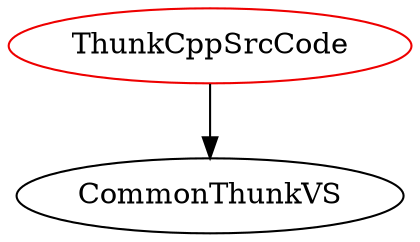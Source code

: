 digraph thunkcppsrccode{
ThunkCppSrcCode	[shape=oval, color=red2, label="ThunkCppSrcCode"];
ThunkCppSrcCode -> CommonThunkVS;
}
